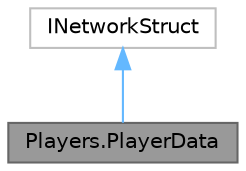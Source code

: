 digraph "Players.PlayerData"
{
 // LATEX_PDF_SIZE
  bgcolor="transparent";
  edge [fontname=Helvetica,fontsize=10,labelfontname=Helvetica,labelfontsize=10];
  node [fontname=Helvetica,fontsize=10,shape=box,height=0.2,width=0.4];
  Node1 [id="Node000001",label="Players.PlayerData",height=0.2,width=0.4,color="gray40", fillcolor="grey60", style="filled", fontcolor="black",tooltip="Runtime data structure to hold player information which must survive events like player death/disconn..."];
  Node2 -> Node1 [id="edge1_Node000001_Node000002",dir="back",color="steelblue1",style="solid",tooltip=" "];
  Node2 [id="Node000002",label="INetworkStruct",height=0.2,width=0.4,color="grey75", fillcolor="white", style="filled",tooltip=" "];
}
